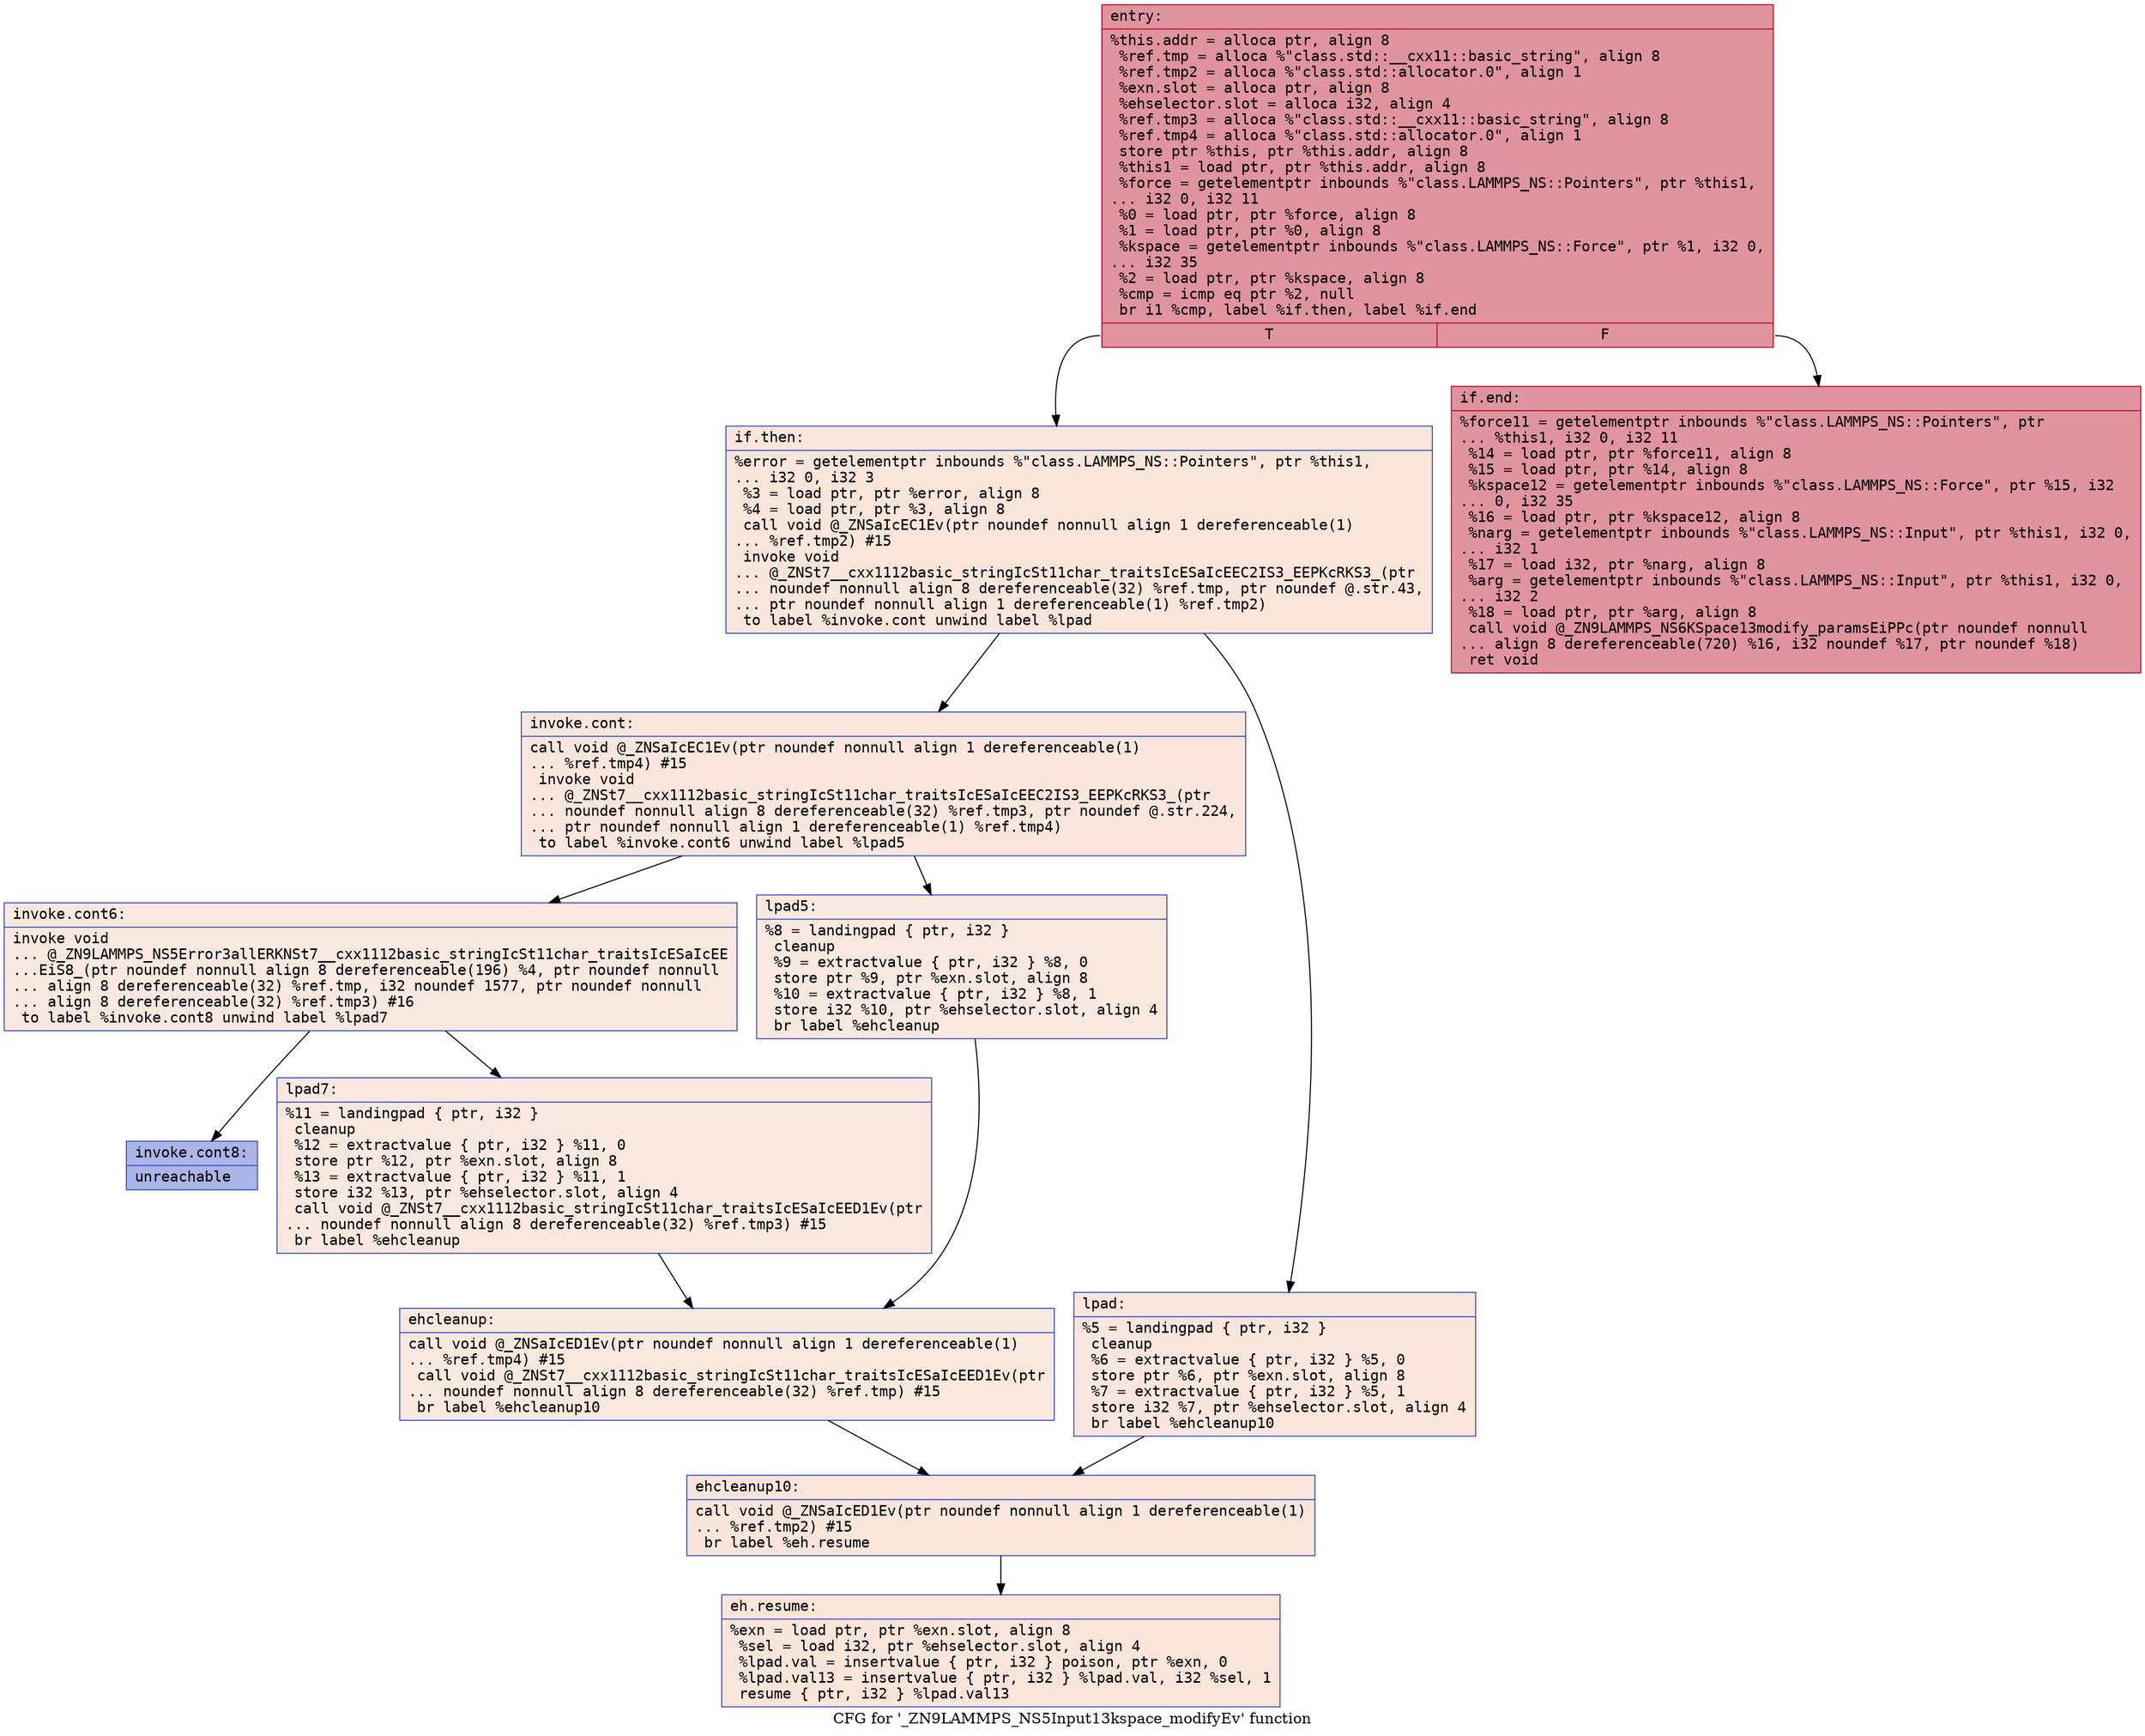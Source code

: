 digraph "CFG for '_ZN9LAMMPS_NS5Input13kspace_modifyEv' function" {
	label="CFG for '_ZN9LAMMPS_NS5Input13kspace_modifyEv' function";

	Node0x56287358edb0 [shape=record,color="#b70d28ff", style=filled, fillcolor="#b70d2870" fontname="Courier",label="{entry:\l|  %this.addr = alloca ptr, align 8\l  %ref.tmp = alloca %\"class.std::__cxx11::basic_string\", align 8\l  %ref.tmp2 = alloca %\"class.std::allocator.0\", align 1\l  %exn.slot = alloca ptr, align 8\l  %ehselector.slot = alloca i32, align 4\l  %ref.tmp3 = alloca %\"class.std::__cxx11::basic_string\", align 8\l  %ref.tmp4 = alloca %\"class.std::allocator.0\", align 1\l  store ptr %this, ptr %this.addr, align 8\l  %this1 = load ptr, ptr %this.addr, align 8\l  %force = getelementptr inbounds %\"class.LAMMPS_NS::Pointers\", ptr %this1,\l... i32 0, i32 11\l  %0 = load ptr, ptr %force, align 8\l  %1 = load ptr, ptr %0, align 8\l  %kspace = getelementptr inbounds %\"class.LAMMPS_NS::Force\", ptr %1, i32 0,\l... i32 35\l  %2 = load ptr, ptr %kspace, align 8\l  %cmp = icmp eq ptr %2, null\l  br i1 %cmp, label %if.then, label %if.end\l|{<s0>T|<s1>F}}"];
	Node0x56287358edb0:s0 -> Node0x56287358f890[tooltip="entry -> if.then\nProbability 0.00%" ];
	Node0x56287358edb0:s1 -> Node0x56287358f900[tooltip="entry -> if.end\nProbability 100.00%" ];
	Node0x56287358f890 [shape=record,color="#3d50c3ff", style=filled, fillcolor="#f4c5ad70" fontname="Courier",label="{if.then:\l|  %error = getelementptr inbounds %\"class.LAMMPS_NS::Pointers\", ptr %this1,\l... i32 0, i32 3\l  %3 = load ptr, ptr %error, align 8\l  %4 = load ptr, ptr %3, align 8\l  call void @_ZNSaIcEC1Ev(ptr noundef nonnull align 1 dereferenceable(1)\l... %ref.tmp2) #15\l  invoke void\l... @_ZNSt7__cxx1112basic_stringIcSt11char_traitsIcESaIcEEC2IS3_EEPKcRKS3_(ptr\l... noundef nonnull align 8 dereferenceable(32) %ref.tmp, ptr noundef @.str.43,\l... ptr noundef nonnull align 1 dereferenceable(1) %ref.tmp2)\l          to label %invoke.cont unwind label %lpad\l}"];
	Node0x56287358f890 -> Node0x56287358fd80[tooltip="if.then -> invoke.cont\nProbability 50.00%" ];
	Node0x56287358f890 -> Node0x56287358fe00[tooltip="if.then -> lpad\nProbability 50.00%" ];
	Node0x56287358fd80 [shape=record,color="#3d50c3ff", style=filled, fillcolor="#f3c7b170" fontname="Courier",label="{invoke.cont:\l|  call void @_ZNSaIcEC1Ev(ptr noundef nonnull align 1 dereferenceable(1)\l... %ref.tmp4) #15\l  invoke void\l... @_ZNSt7__cxx1112basic_stringIcSt11char_traitsIcESaIcEEC2IS3_EEPKcRKS3_(ptr\l... noundef nonnull align 8 dereferenceable(32) %ref.tmp3, ptr noundef @.str.224,\l... ptr noundef nonnull align 1 dereferenceable(1) %ref.tmp4)\l          to label %invoke.cont6 unwind label %lpad5\l}"];
	Node0x56287358fd80 -> Node0x562873590120[tooltip="invoke.cont -> invoke.cont6\nProbability 50.00%" ];
	Node0x56287358fd80 -> Node0x562873590170[tooltip="invoke.cont -> lpad5\nProbability 50.00%" ];
	Node0x562873590120 [shape=record,color="#3d50c3ff", style=filled, fillcolor="#f1ccb870" fontname="Courier",label="{invoke.cont6:\l|  invoke void\l... @_ZN9LAMMPS_NS5Error3allERKNSt7__cxx1112basic_stringIcSt11char_traitsIcESaIcEE\l...EiS8_(ptr noundef nonnull align 8 dereferenceable(196) %4, ptr noundef nonnull\l... align 8 dereferenceable(32) %ref.tmp, i32 noundef 1577, ptr noundef nonnull\l... align 8 dereferenceable(32) %ref.tmp3) #16\l          to label %invoke.cont8 unwind label %lpad7\l}"];
	Node0x562873590120 -> Node0x5628735900d0[tooltip="invoke.cont6 -> invoke.cont8\nProbability 0.00%" ];
	Node0x562873590120 -> Node0x562873590430[tooltip="invoke.cont6 -> lpad7\nProbability 100.00%" ];
	Node0x5628735900d0 [shape=record,color="#3d50c3ff", style=filled, fillcolor="#4358cb70" fontname="Courier",label="{invoke.cont8:\l|  unreachable\l}"];
	Node0x56287358fe00 [shape=record,color="#3d50c3ff", style=filled, fillcolor="#f3c7b170" fontname="Courier",label="{lpad:\l|  %5 = landingpad \{ ptr, i32 \}\l          cleanup\l  %6 = extractvalue \{ ptr, i32 \} %5, 0\l  store ptr %6, ptr %exn.slot, align 8\l  %7 = extractvalue \{ ptr, i32 \} %5, 1\l  store i32 %7, ptr %ehselector.slot, align 4\l  br label %ehcleanup10\l}"];
	Node0x56287358fe00 -> Node0x5628735909f0[tooltip="lpad -> ehcleanup10\nProbability 100.00%" ];
	Node0x562873590170 [shape=record,color="#3d50c3ff", style=filled, fillcolor="#f1ccb870" fontname="Courier",label="{lpad5:\l|  %8 = landingpad \{ ptr, i32 \}\l          cleanup\l  %9 = extractvalue \{ ptr, i32 \} %8, 0\l  store ptr %9, ptr %exn.slot, align 8\l  %10 = extractvalue \{ ptr, i32 \} %8, 1\l  store i32 %10, ptr %ehselector.slot, align 4\l  br label %ehcleanup\l}"];
	Node0x562873590170 -> Node0x562873590d40[tooltip="lpad5 -> ehcleanup\nProbability 100.00%" ];
	Node0x562873590430 [shape=record,color="#3d50c3ff", style=filled, fillcolor="#f1ccb870" fontname="Courier",label="{lpad7:\l|  %11 = landingpad \{ ptr, i32 \}\l          cleanup\l  %12 = extractvalue \{ ptr, i32 \} %11, 0\l  store ptr %12, ptr %exn.slot, align 8\l  %13 = extractvalue \{ ptr, i32 \} %11, 1\l  store i32 %13, ptr %ehselector.slot, align 4\l  call void @_ZNSt7__cxx1112basic_stringIcSt11char_traitsIcESaIcEED1Ev(ptr\l... noundef nonnull align 8 dereferenceable(32) %ref.tmp3) #15\l  br label %ehcleanup\l}"];
	Node0x562873590430 -> Node0x562873590d40[tooltip="lpad7 -> ehcleanup\nProbability 100.00%" ];
	Node0x562873590d40 [shape=record,color="#3d50c3ff", style=filled, fillcolor="#f2cab570" fontname="Courier",label="{ehcleanup:\l|  call void @_ZNSaIcED1Ev(ptr noundef nonnull align 1 dereferenceable(1)\l... %ref.tmp4) #15\l  call void @_ZNSt7__cxx1112basic_stringIcSt11char_traitsIcESaIcEED1Ev(ptr\l... noundef nonnull align 8 dereferenceable(32) %ref.tmp) #15\l  br label %ehcleanup10\l}"];
	Node0x562873590d40 -> Node0x5628735909f0[tooltip="ehcleanup -> ehcleanup10\nProbability 100.00%" ];
	Node0x5628735909f0 [shape=record,color="#3d50c3ff", style=filled, fillcolor="#f4c5ad70" fontname="Courier",label="{ehcleanup10:\l|  call void @_ZNSaIcED1Ev(ptr noundef nonnull align 1 dereferenceable(1)\l... %ref.tmp2) #15\l  br label %eh.resume\l}"];
	Node0x5628735909f0 -> Node0x5628735915f0[tooltip="ehcleanup10 -> eh.resume\nProbability 100.00%" ];
	Node0x56287358f900 [shape=record,color="#b70d28ff", style=filled, fillcolor="#b70d2870" fontname="Courier",label="{if.end:\l|  %force11 = getelementptr inbounds %\"class.LAMMPS_NS::Pointers\", ptr\l... %this1, i32 0, i32 11\l  %14 = load ptr, ptr %force11, align 8\l  %15 = load ptr, ptr %14, align 8\l  %kspace12 = getelementptr inbounds %\"class.LAMMPS_NS::Force\", ptr %15, i32\l... 0, i32 35\l  %16 = load ptr, ptr %kspace12, align 8\l  %narg = getelementptr inbounds %\"class.LAMMPS_NS::Input\", ptr %this1, i32 0,\l... i32 1\l  %17 = load i32, ptr %narg, align 8\l  %arg = getelementptr inbounds %\"class.LAMMPS_NS::Input\", ptr %this1, i32 0,\l... i32 2\l  %18 = load ptr, ptr %arg, align 8\l  call void @_ZN9LAMMPS_NS6KSpace13modify_paramsEiPPc(ptr noundef nonnull\l... align 8 dereferenceable(720) %16, i32 noundef %17, ptr noundef %18)\l  ret void\l}"];
	Node0x5628735915f0 [shape=record,color="#3d50c3ff", style=filled, fillcolor="#f4c5ad70" fontname="Courier",label="{eh.resume:\l|  %exn = load ptr, ptr %exn.slot, align 8\l  %sel = load i32, ptr %ehselector.slot, align 4\l  %lpad.val = insertvalue \{ ptr, i32 \} poison, ptr %exn, 0\l  %lpad.val13 = insertvalue \{ ptr, i32 \} %lpad.val, i32 %sel, 1\l  resume \{ ptr, i32 \} %lpad.val13\l}"];
}
